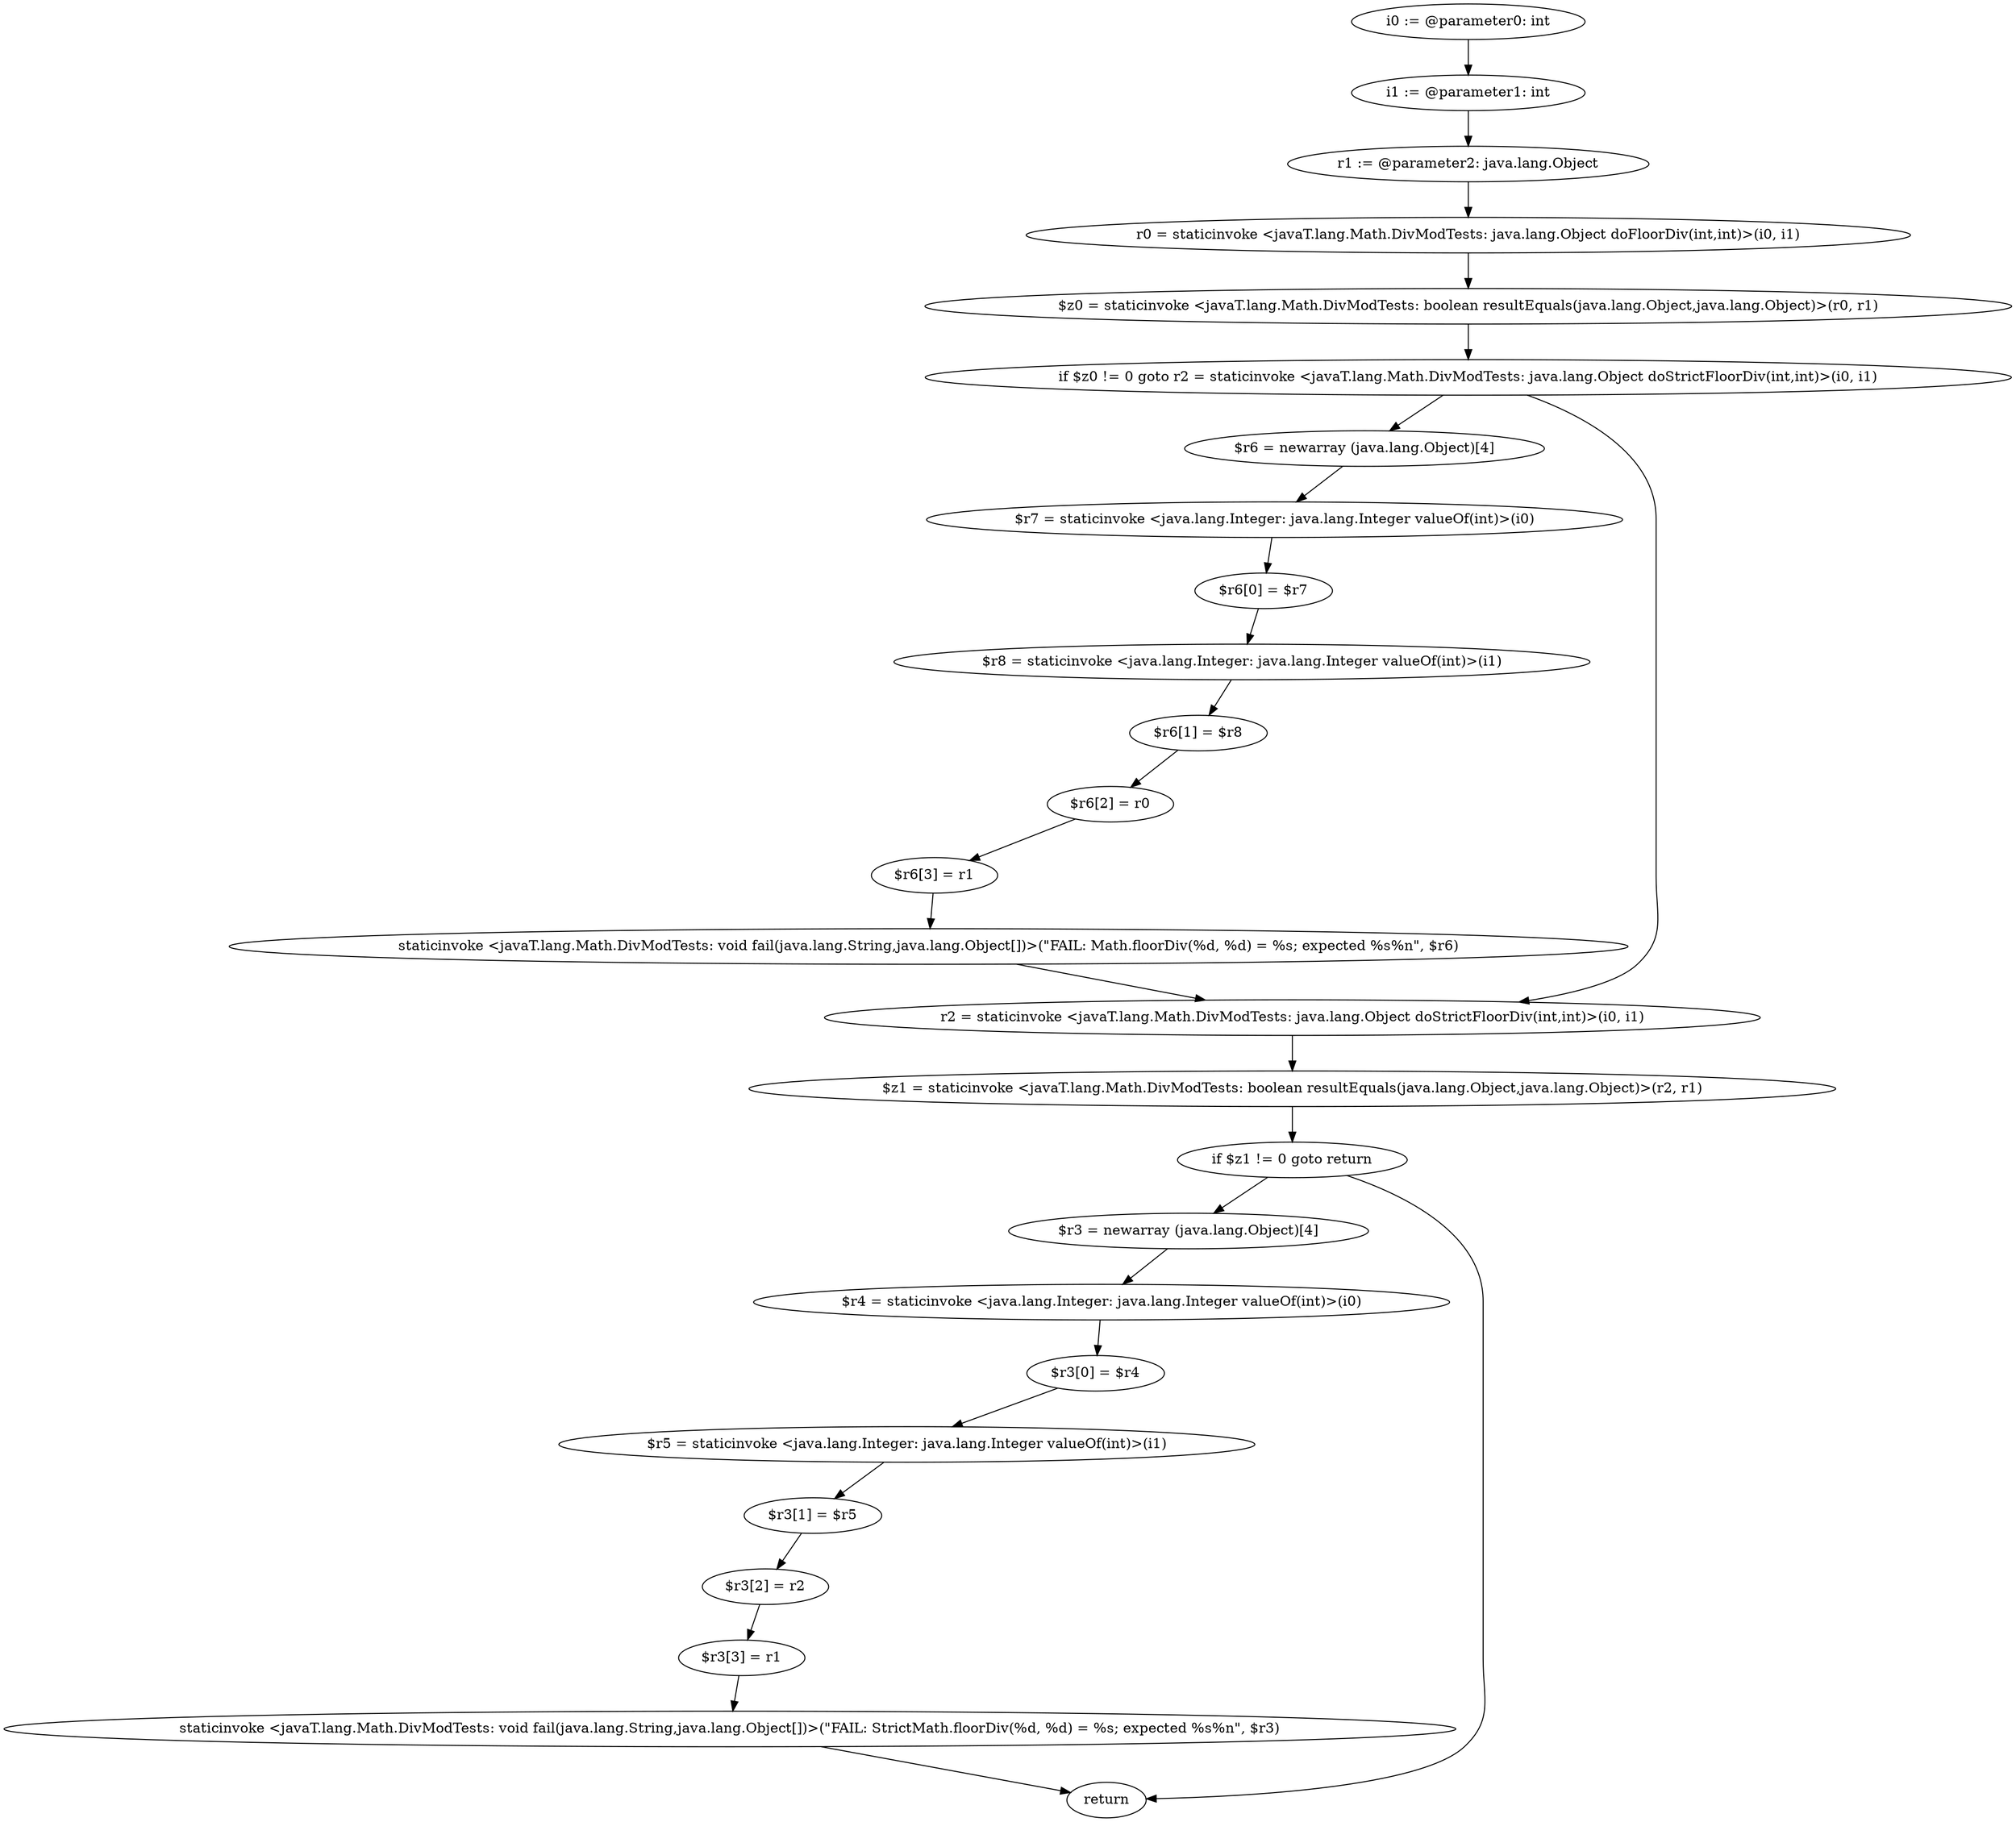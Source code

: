 digraph "unitGraph" {
    "i0 := @parameter0: int"
    "i1 := @parameter1: int"
    "r1 := @parameter2: java.lang.Object"
    "r0 = staticinvoke <javaT.lang.Math.DivModTests: java.lang.Object doFloorDiv(int,int)>(i0, i1)"
    "$z0 = staticinvoke <javaT.lang.Math.DivModTests: boolean resultEquals(java.lang.Object,java.lang.Object)>(r0, r1)"
    "if $z0 != 0 goto r2 = staticinvoke <javaT.lang.Math.DivModTests: java.lang.Object doStrictFloorDiv(int,int)>(i0, i1)"
    "$r6 = newarray (java.lang.Object)[4]"
    "$r7 = staticinvoke <java.lang.Integer: java.lang.Integer valueOf(int)>(i0)"
    "$r6[0] = $r7"
    "$r8 = staticinvoke <java.lang.Integer: java.lang.Integer valueOf(int)>(i1)"
    "$r6[1] = $r8"
    "$r6[2] = r0"
    "$r6[3] = r1"
    "staticinvoke <javaT.lang.Math.DivModTests: void fail(java.lang.String,java.lang.Object[])>(\"FAIL: Math.floorDiv(%d, %d) = %s; expected %s%n\", $r6)"
    "r2 = staticinvoke <javaT.lang.Math.DivModTests: java.lang.Object doStrictFloorDiv(int,int)>(i0, i1)"
    "$z1 = staticinvoke <javaT.lang.Math.DivModTests: boolean resultEquals(java.lang.Object,java.lang.Object)>(r2, r1)"
    "if $z1 != 0 goto return"
    "$r3 = newarray (java.lang.Object)[4]"
    "$r4 = staticinvoke <java.lang.Integer: java.lang.Integer valueOf(int)>(i0)"
    "$r3[0] = $r4"
    "$r5 = staticinvoke <java.lang.Integer: java.lang.Integer valueOf(int)>(i1)"
    "$r3[1] = $r5"
    "$r3[2] = r2"
    "$r3[3] = r1"
    "staticinvoke <javaT.lang.Math.DivModTests: void fail(java.lang.String,java.lang.Object[])>(\"FAIL: StrictMath.floorDiv(%d, %d) = %s; expected %s%n\", $r3)"
    "return"
    "i0 := @parameter0: int"->"i1 := @parameter1: int";
    "i1 := @parameter1: int"->"r1 := @parameter2: java.lang.Object";
    "r1 := @parameter2: java.lang.Object"->"r0 = staticinvoke <javaT.lang.Math.DivModTests: java.lang.Object doFloorDiv(int,int)>(i0, i1)";
    "r0 = staticinvoke <javaT.lang.Math.DivModTests: java.lang.Object doFloorDiv(int,int)>(i0, i1)"->"$z0 = staticinvoke <javaT.lang.Math.DivModTests: boolean resultEquals(java.lang.Object,java.lang.Object)>(r0, r1)";
    "$z0 = staticinvoke <javaT.lang.Math.DivModTests: boolean resultEquals(java.lang.Object,java.lang.Object)>(r0, r1)"->"if $z0 != 0 goto r2 = staticinvoke <javaT.lang.Math.DivModTests: java.lang.Object doStrictFloorDiv(int,int)>(i0, i1)";
    "if $z0 != 0 goto r2 = staticinvoke <javaT.lang.Math.DivModTests: java.lang.Object doStrictFloorDiv(int,int)>(i0, i1)"->"$r6 = newarray (java.lang.Object)[4]";
    "if $z0 != 0 goto r2 = staticinvoke <javaT.lang.Math.DivModTests: java.lang.Object doStrictFloorDiv(int,int)>(i0, i1)"->"r2 = staticinvoke <javaT.lang.Math.DivModTests: java.lang.Object doStrictFloorDiv(int,int)>(i0, i1)";
    "$r6 = newarray (java.lang.Object)[4]"->"$r7 = staticinvoke <java.lang.Integer: java.lang.Integer valueOf(int)>(i0)";
    "$r7 = staticinvoke <java.lang.Integer: java.lang.Integer valueOf(int)>(i0)"->"$r6[0] = $r7";
    "$r6[0] = $r7"->"$r8 = staticinvoke <java.lang.Integer: java.lang.Integer valueOf(int)>(i1)";
    "$r8 = staticinvoke <java.lang.Integer: java.lang.Integer valueOf(int)>(i1)"->"$r6[1] = $r8";
    "$r6[1] = $r8"->"$r6[2] = r0";
    "$r6[2] = r0"->"$r6[3] = r1";
    "$r6[3] = r1"->"staticinvoke <javaT.lang.Math.DivModTests: void fail(java.lang.String,java.lang.Object[])>(\"FAIL: Math.floorDiv(%d, %d) = %s; expected %s%n\", $r6)";
    "staticinvoke <javaT.lang.Math.DivModTests: void fail(java.lang.String,java.lang.Object[])>(\"FAIL: Math.floorDiv(%d, %d) = %s; expected %s%n\", $r6)"->"r2 = staticinvoke <javaT.lang.Math.DivModTests: java.lang.Object doStrictFloorDiv(int,int)>(i0, i1)";
    "r2 = staticinvoke <javaT.lang.Math.DivModTests: java.lang.Object doStrictFloorDiv(int,int)>(i0, i1)"->"$z1 = staticinvoke <javaT.lang.Math.DivModTests: boolean resultEquals(java.lang.Object,java.lang.Object)>(r2, r1)";
    "$z1 = staticinvoke <javaT.lang.Math.DivModTests: boolean resultEquals(java.lang.Object,java.lang.Object)>(r2, r1)"->"if $z1 != 0 goto return";
    "if $z1 != 0 goto return"->"$r3 = newarray (java.lang.Object)[4]";
    "if $z1 != 0 goto return"->"return";
    "$r3 = newarray (java.lang.Object)[4]"->"$r4 = staticinvoke <java.lang.Integer: java.lang.Integer valueOf(int)>(i0)";
    "$r4 = staticinvoke <java.lang.Integer: java.lang.Integer valueOf(int)>(i0)"->"$r3[0] = $r4";
    "$r3[0] = $r4"->"$r5 = staticinvoke <java.lang.Integer: java.lang.Integer valueOf(int)>(i1)";
    "$r5 = staticinvoke <java.lang.Integer: java.lang.Integer valueOf(int)>(i1)"->"$r3[1] = $r5";
    "$r3[1] = $r5"->"$r3[2] = r2";
    "$r3[2] = r2"->"$r3[3] = r1";
    "$r3[3] = r1"->"staticinvoke <javaT.lang.Math.DivModTests: void fail(java.lang.String,java.lang.Object[])>(\"FAIL: StrictMath.floorDiv(%d, %d) = %s; expected %s%n\", $r3)";
    "staticinvoke <javaT.lang.Math.DivModTests: void fail(java.lang.String,java.lang.Object[])>(\"FAIL: StrictMath.floorDiv(%d, %d) = %s; expected %s%n\", $r3)"->"return";
}
